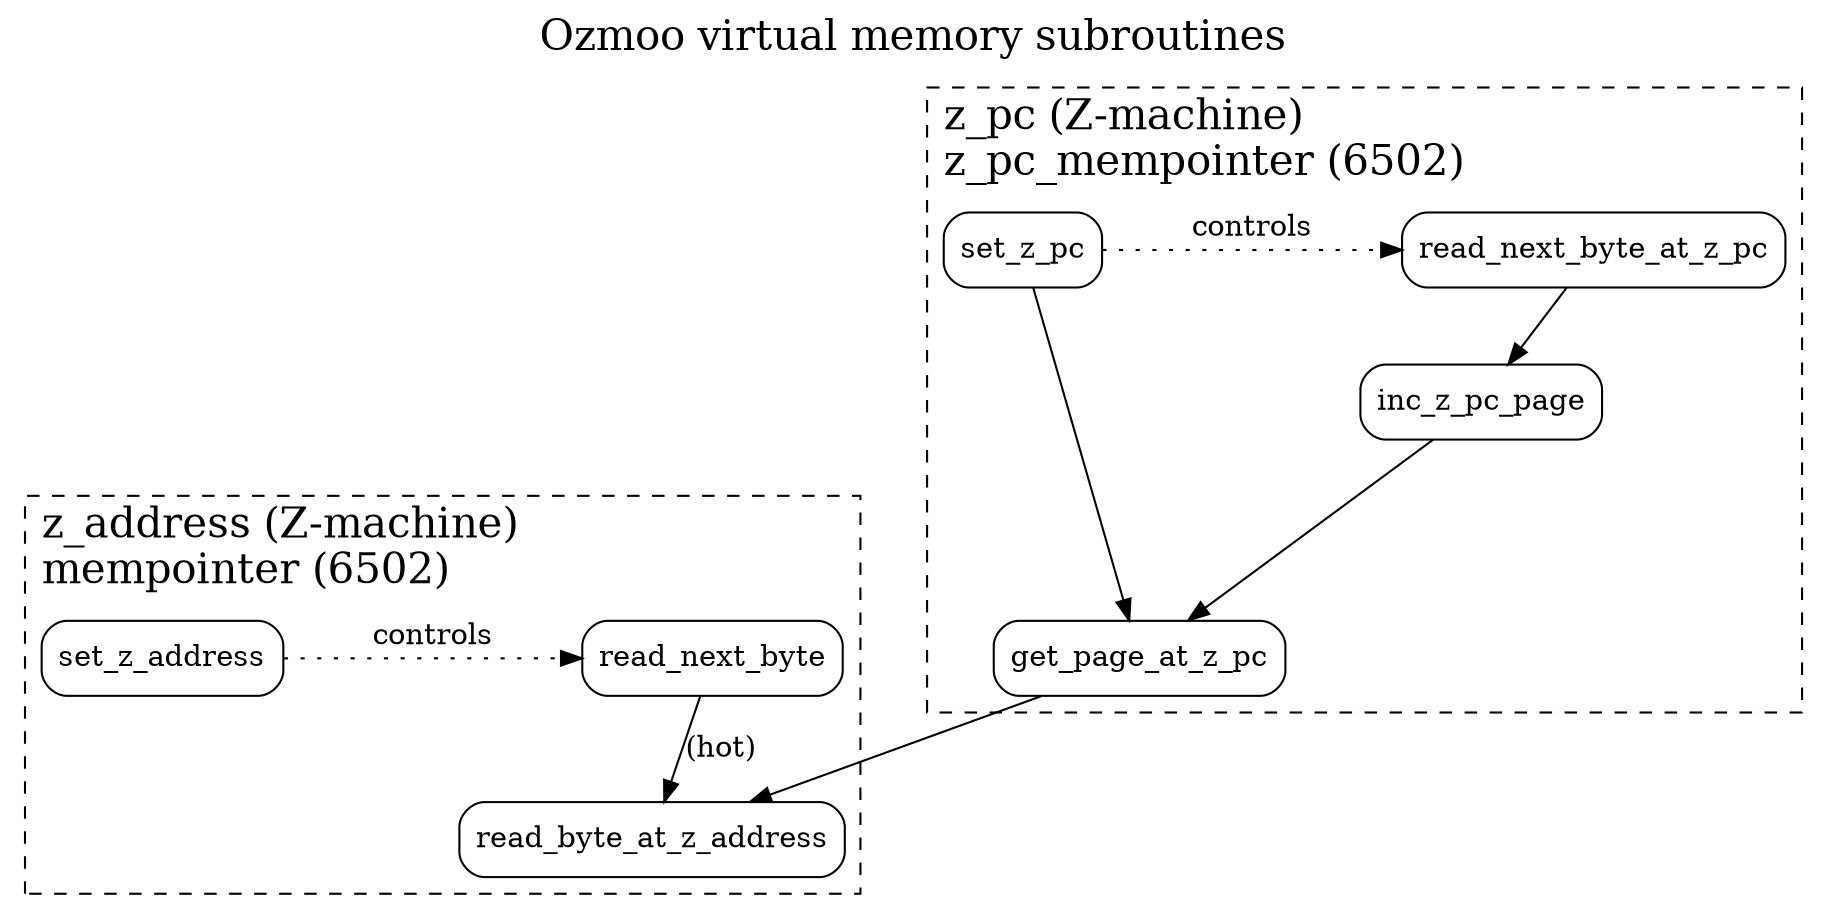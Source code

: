 digraph subroutines {
    graph [nodesep=1, label="Ozmoo virtual memory subroutines", fontsize=20, labelloc=t];
    node [shape=rectangle, style=rounded];

    # string_array_read_byte -> read_byte_at_z_address;
    # parse_array_read_byte -> read_byte_at_z_address;

    subgraph cluster_mempointer {
	label = "z_address (Z-machine)\lmempointer (6502)\l";
	labeljust="l";
	style=dashed;
	{ rank=same; set_z_address -> read_next_byte [label="controls", style=dotted] };
	read_next_byte -> read_byte_at_z_address [label="(hot)"];
    }

    subgraph cluster_z_pc_mempointer {
	label = "z_pc (Z-machine)\lz_pc_mempointer (6502)\l";
	labeljust="l";
	style=dashed
	{ rank=same; set_z_pc -> read_next_byte_at_z_pc [label="controls", style=dotted] };
	set_z_pc -> get_page_at_z_pc;
	read_next_byte_at_z_pc -> inc_z_pc_page;
	inc_z_pc_page -> get_page_at_z_pc;
    }

    get_page_at_z_pc -> read_byte_at_z_address;
}

# TODO: Check these in code before adding, but looking at an old paper version I found, it may be worth adding:
# - z_init and restore_game calling get_page_at_z_pc
# - z_ins_copy_table (Z5+) calling read_byte_at_z_address
# - read_byte_at_z_address 'owns' zp_pc_[hl] (perhaps not on this diagram; if
#   these are not used elsewhere, they perhaps just want a mention in
#   accompanying text noting they are an internal detail, mainly because their
#   names are similar to other variables which aren't internal)

# vi: sw=4 sts=4
